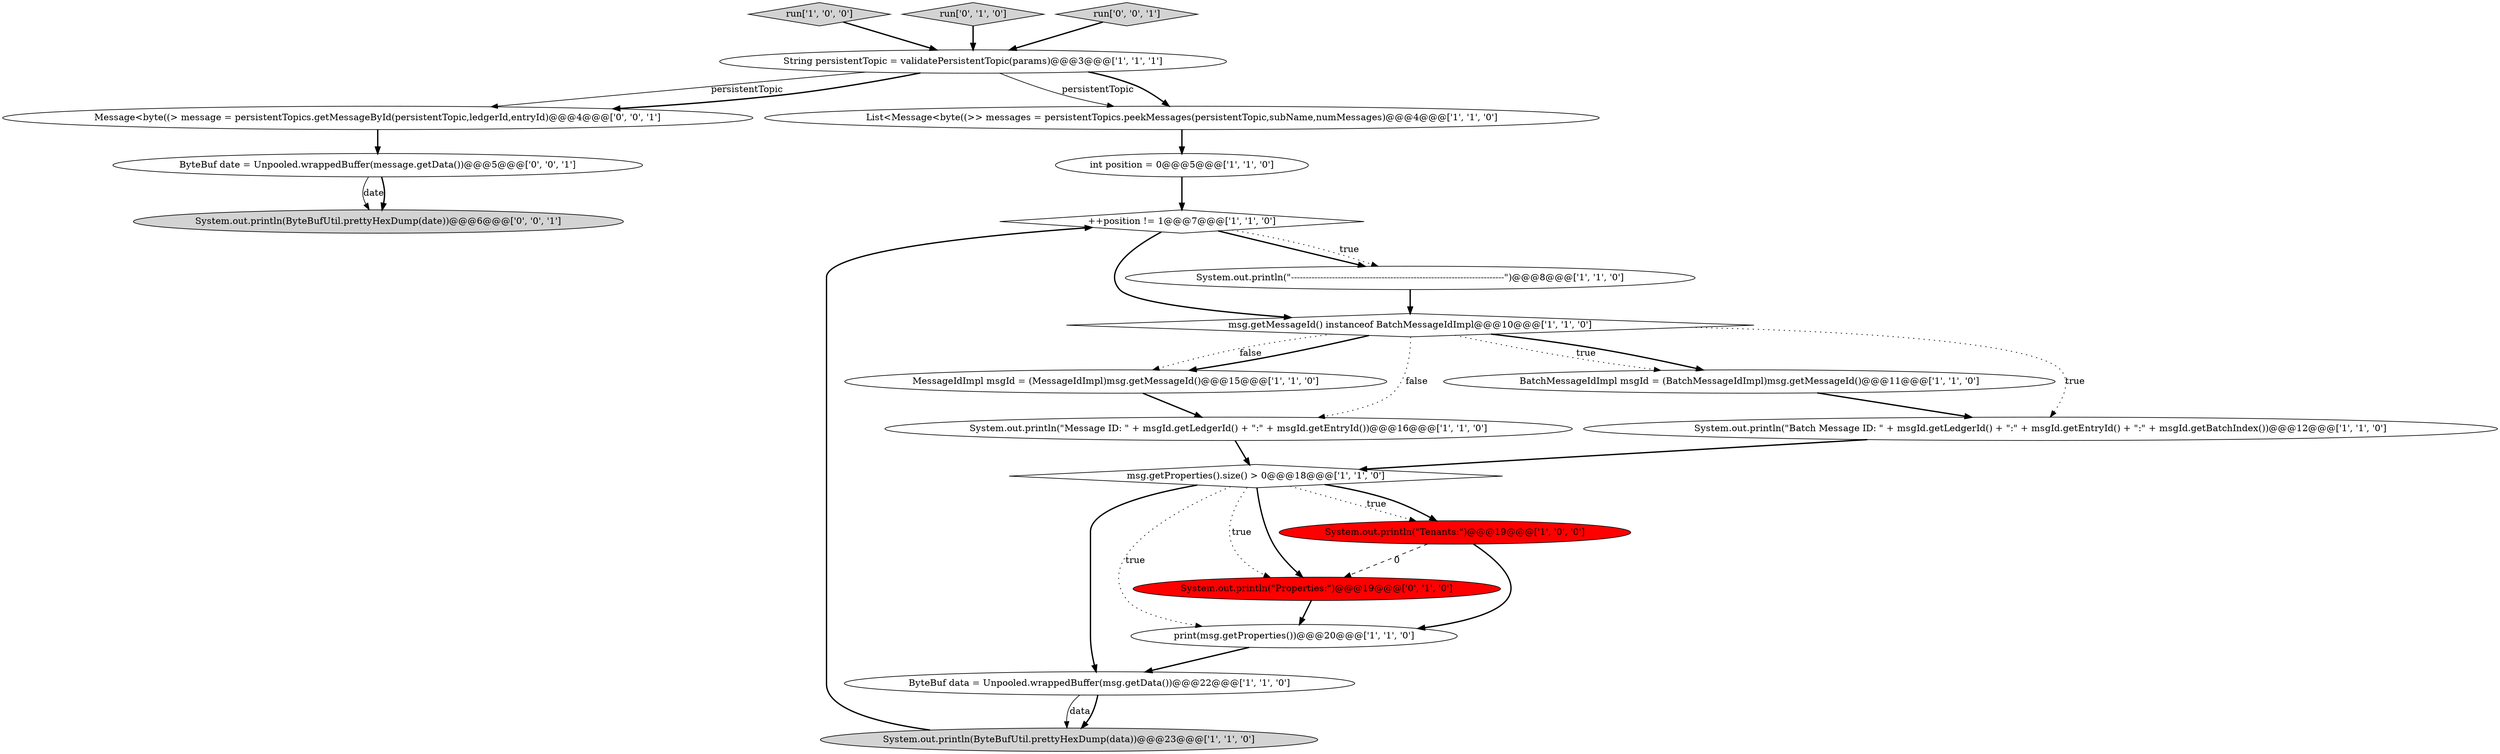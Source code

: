 digraph {
18 [style = filled, label = "ByteBuf date = Unpooled.wrappedBuffer(message.getData())@@@5@@@['0', '0', '1']", fillcolor = white, shape = ellipse image = "AAA0AAABBB3BBB"];
4 [style = filled, label = "msg.getProperties().size() > 0@@@18@@@['1', '1', '0']", fillcolor = white, shape = diamond image = "AAA0AAABBB1BBB"];
16 [style = filled, label = "System.out.println(\"Properties:\")@@@19@@@['0', '1', '0']", fillcolor = red, shape = ellipse image = "AAA1AAABBB2BBB"];
8 [style = filled, label = "run['1', '0', '0']", fillcolor = lightgray, shape = diamond image = "AAA0AAABBB1BBB"];
12 [style = filled, label = "++position != 1@@@7@@@['1', '1', '0']", fillcolor = white, shape = diamond image = "AAA0AAABBB1BBB"];
11 [style = filled, label = "System.out.println(ByteBufUtil.prettyHexDump(data))@@@23@@@['1', '1', '0']", fillcolor = lightgray, shape = ellipse image = "AAA0AAABBB1BBB"];
21 [style = filled, label = "System.out.println(ByteBufUtil.prettyHexDump(date))@@@6@@@['0', '0', '1']", fillcolor = lightgray, shape = ellipse image = "AAA0AAABBB3BBB"];
15 [style = filled, label = "print(msg.getProperties())@@@20@@@['1', '1', '0']", fillcolor = white, shape = ellipse image = "AAA0AAABBB1BBB"];
14 [style = filled, label = "int position = 0@@@5@@@['1', '1', '0']", fillcolor = white, shape = ellipse image = "AAA0AAABBB1BBB"];
0 [style = filled, label = "BatchMessageIdImpl msgId = (BatchMessageIdImpl)msg.getMessageId()@@@11@@@['1', '1', '0']", fillcolor = white, shape = ellipse image = "AAA0AAABBB1BBB"];
17 [style = filled, label = "run['0', '1', '0']", fillcolor = lightgray, shape = diamond image = "AAA0AAABBB2BBB"];
10 [style = filled, label = "System.out.println(\"Message ID: \" + msgId.getLedgerId() + \":\" + msgId.getEntryId())@@@16@@@['1', '1', '0']", fillcolor = white, shape = ellipse image = "AAA0AAABBB1BBB"];
20 [style = filled, label = "Message<byte((> message = persistentTopics.getMessageById(persistentTopic,ledgerId,entryId)@@@4@@@['0', '0', '1']", fillcolor = white, shape = ellipse image = "AAA0AAABBB3BBB"];
19 [style = filled, label = "run['0', '0', '1']", fillcolor = lightgray, shape = diamond image = "AAA0AAABBB3BBB"];
1 [style = filled, label = "MessageIdImpl msgId = (MessageIdImpl)msg.getMessageId()@@@15@@@['1', '1', '0']", fillcolor = white, shape = ellipse image = "AAA0AAABBB1BBB"];
3 [style = filled, label = "String persistentTopic = validatePersistentTopic(params)@@@3@@@['1', '1', '1']", fillcolor = white, shape = ellipse image = "AAA0AAABBB1BBB"];
5 [style = filled, label = "System.out.println(\"Tenants:\")@@@19@@@['1', '0', '0']", fillcolor = red, shape = ellipse image = "AAA1AAABBB1BBB"];
7 [style = filled, label = "List<Message<byte((>> messages = persistentTopics.peekMessages(persistentTopic,subName,numMessages)@@@4@@@['1', '1', '0']", fillcolor = white, shape = ellipse image = "AAA0AAABBB1BBB"];
13 [style = filled, label = "System.out.println(\"-------------------------------------------------------------------------\")@@@8@@@['1', '1', '0']", fillcolor = white, shape = ellipse image = "AAA0AAABBB1BBB"];
6 [style = filled, label = "ByteBuf data = Unpooled.wrappedBuffer(msg.getData())@@@22@@@['1', '1', '0']", fillcolor = white, shape = ellipse image = "AAA0AAABBB1BBB"];
2 [style = filled, label = "msg.getMessageId() instanceof BatchMessageIdImpl@@@10@@@['1', '1', '0']", fillcolor = white, shape = diamond image = "AAA0AAABBB1BBB"];
9 [style = filled, label = "System.out.println(\"Batch Message ID: \" + msgId.getLedgerId() + \":\" + msgId.getEntryId() + \":\" + msgId.getBatchIndex())@@@12@@@['1', '1', '0']", fillcolor = white, shape = ellipse image = "AAA0AAABBB1BBB"];
16->15 [style = bold, label=""];
4->5 [style = dotted, label="true"];
3->20 [style = solid, label="persistentTopic"];
0->9 [style = bold, label=""];
2->0 [style = dotted, label="true"];
2->1 [style = dotted, label="false"];
4->6 [style = bold, label=""];
2->1 [style = bold, label=""];
9->4 [style = bold, label=""];
3->7 [style = solid, label="persistentTopic"];
8->3 [style = bold, label=""];
6->11 [style = solid, label="data"];
5->15 [style = bold, label=""];
15->6 [style = bold, label=""];
11->12 [style = bold, label=""];
2->10 [style = dotted, label="false"];
4->15 [style = dotted, label="true"];
7->14 [style = bold, label=""];
5->16 [style = dashed, label="0"];
20->18 [style = bold, label=""];
12->13 [style = bold, label=""];
12->2 [style = bold, label=""];
18->21 [style = solid, label="date"];
2->0 [style = bold, label=""];
3->20 [style = bold, label=""];
12->13 [style = dotted, label="true"];
2->9 [style = dotted, label="true"];
3->7 [style = bold, label=""];
6->11 [style = bold, label=""];
14->12 [style = bold, label=""];
10->4 [style = bold, label=""];
17->3 [style = bold, label=""];
4->16 [style = dotted, label="true"];
18->21 [style = bold, label=""];
1->10 [style = bold, label=""];
4->5 [style = bold, label=""];
19->3 [style = bold, label=""];
4->16 [style = bold, label=""];
13->2 [style = bold, label=""];
}
